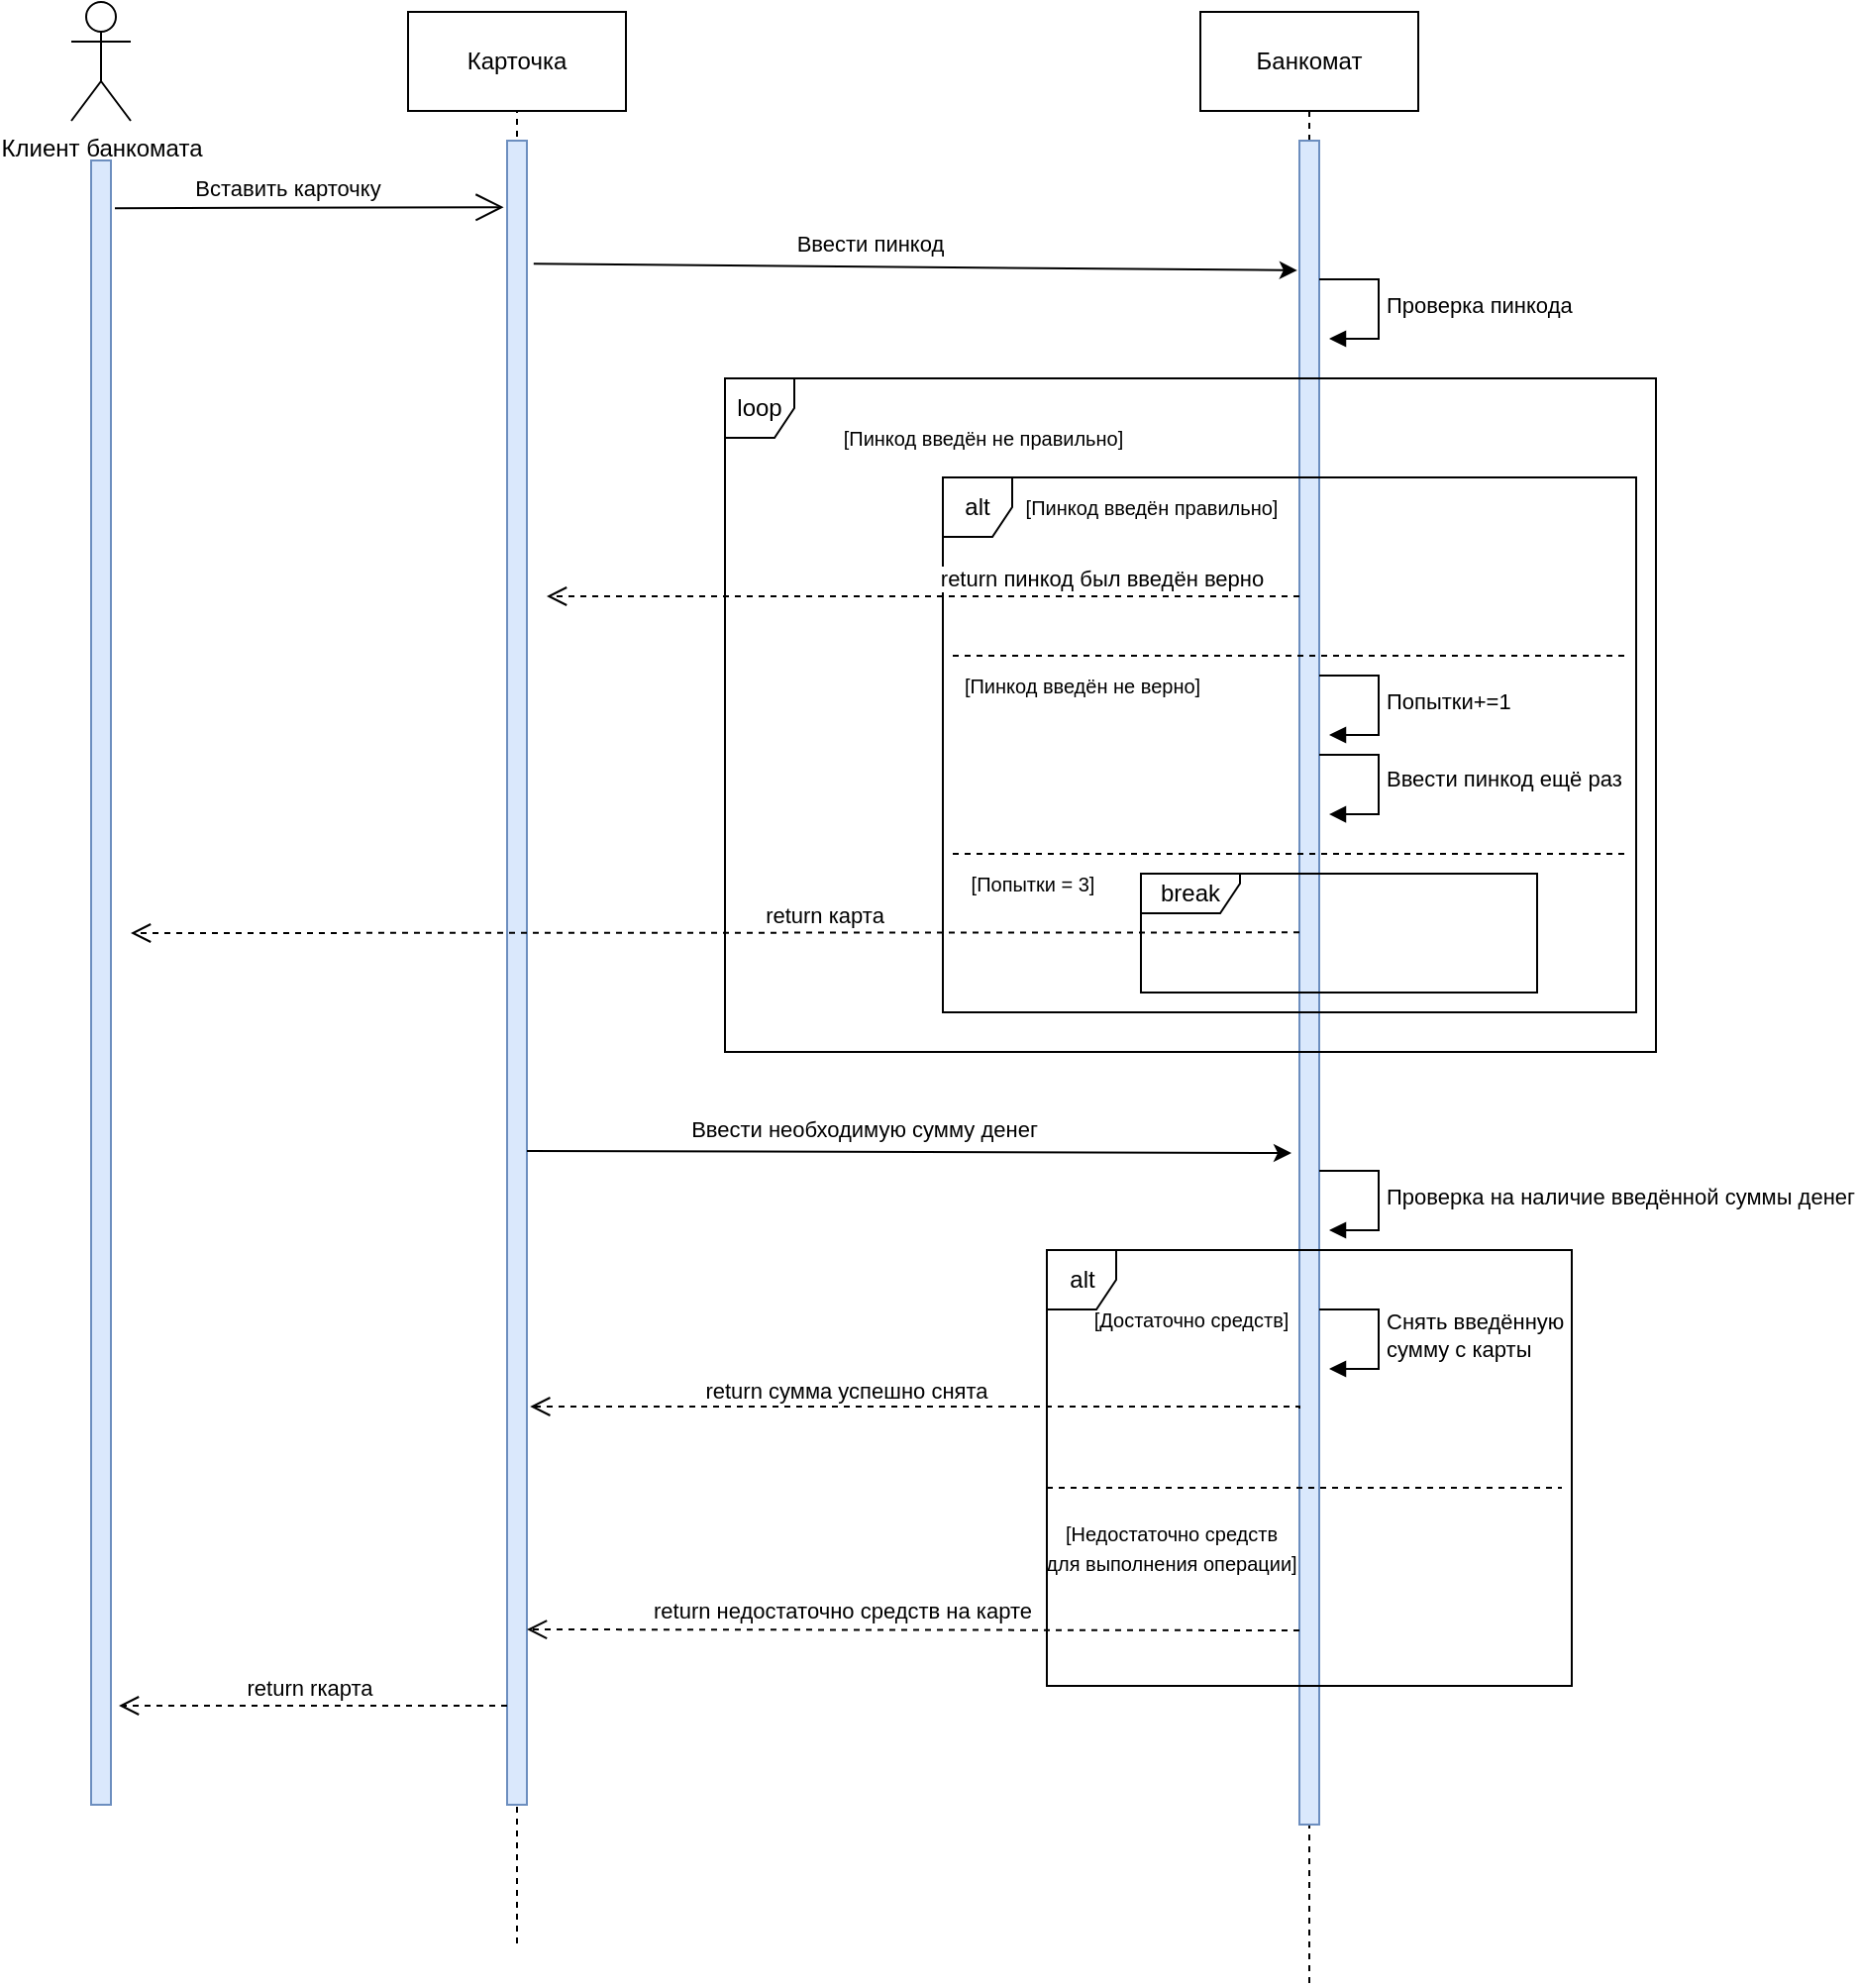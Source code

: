<mxfile version="21.1.4" type="github">
  <diagram name="Страница 1" id="px-x9AvZWVq6tvr_l3GK">
    <mxGraphModel dx="1434" dy="764" grid="1" gridSize="10" guides="1" tooltips="1" connect="1" arrows="1" fold="1" page="1" pageScale="1" pageWidth="827" pageHeight="1169" math="0" shadow="0">
      <root>
        <mxCell id="0" />
        <mxCell id="1" parent="0" />
        <mxCell id="yFKLc6s3ddHaABbsMkwG-50" value="" style="endArrow=none;dashed=1;html=1;rounded=0;entryX=0.5;entryY=1;entryDx=0;entryDy=0;" edge="1" parent="1" target="yFKLc6s3ddHaABbsMkwG-4">
          <mxGeometry width="50" height="50" relative="1" as="geometry">
            <mxPoint x="735" y="1100" as="sourcePoint" />
            <mxPoint x="800" y="180" as="targetPoint" />
          </mxGeometry>
        </mxCell>
        <mxCell id="yFKLc6s3ddHaABbsMkwG-9" value="" style="endArrow=none;dashed=1;html=1;rounded=0;entryX=0.5;entryY=1;entryDx=0;entryDy=0;" edge="1" parent="1" target="yFKLc6s3ddHaABbsMkwG-3">
          <mxGeometry width="50" height="50" relative="1" as="geometry">
            <mxPoint x="335" y="1080" as="sourcePoint" />
            <mxPoint x="334.93" y="157.5" as="targetPoint" />
          </mxGeometry>
        </mxCell>
        <mxCell id="yFKLc6s3ddHaABbsMkwG-1" value="Клиент банкомата&lt;br&gt;" style="shape=umlActor;verticalLabelPosition=bottom;verticalAlign=top;html=1;outlineConnect=0;" vertex="1" parent="1">
          <mxGeometry x="110" y="100" width="30" height="60" as="geometry" />
        </mxCell>
        <mxCell id="yFKLc6s3ddHaABbsMkwG-2" value="" style="rounded=0;whiteSpace=wrap;html=1;fillColor=#dae8fc;strokeColor=#6c8ebf;" vertex="1" parent="1">
          <mxGeometry x="120" y="180" width="10" height="830" as="geometry" />
        </mxCell>
        <mxCell id="yFKLc6s3ddHaABbsMkwG-3" value="Карточка" style="html=1;whiteSpace=wrap;" vertex="1" parent="1">
          <mxGeometry x="280" y="105" width="110" height="50" as="geometry" />
        </mxCell>
        <mxCell id="yFKLc6s3ddHaABbsMkwG-4" value="Банкомат" style="html=1;whiteSpace=wrap;" vertex="1" parent="1">
          <mxGeometry x="680" y="105" width="110" height="50" as="geometry" />
        </mxCell>
        <mxCell id="yFKLc6s3ddHaABbsMkwG-6" value="" style="rounded=0;whiteSpace=wrap;html=1;fillColor=#dae8fc;strokeColor=#6c8ebf;" vertex="1" parent="1">
          <mxGeometry x="730" y="170" width="10" height="850" as="geometry" />
        </mxCell>
        <mxCell id="yFKLc6s3ddHaABbsMkwG-13" value="" style="endArrow=open;endFill=1;endSize=12;html=1;rounded=0;exitX=1.2;exitY=0.029;exitDx=0;exitDy=0;exitPerimeter=0;entryX=-0.171;entryY=0.04;entryDx=0;entryDy=0;entryPerimeter=0;" edge="1" parent="1" source="yFKLc6s3ddHaABbsMkwG-2" target="yFKLc6s3ddHaABbsMkwG-51">
          <mxGeometry width="160" relative="1" as="geometry">
            <mxPoint x="140" y="200" as="sourcePoint" />
            <mxPoint x="330" y="200" as="targetPoint" />
          </mxGeometry>
        </mxCell>
        <mxCell id="yFKLc6s3ddHaABbsMkwG-17" value="Вставить карточку" style="edgeLabel;html=1;align=center;verticalAlign=middle;resizable=0;points=[];" vertex="1" connectable="0" parent="yFKLc6s3ddHaABbsMkwG-13">
          <mxGeometry x="-0.285" y="1" relative="1" as="geometry">
            <mxPoint x="17" y="-9" as="offset" />
          </mxGeometry>
        </mxCell>
        <mxCell id="yFKLc6s3ddHaABbsMkwG-19" value="Проверка пинкода" style="html=1;align=left;spacingLeft=2;endArrow=block;rounded=0;edgeStyle=orthogonalEdgeStyle;curved=0;rounded=0;" edge="1" parent="1">
          <mxGeometry relative="1" as="geometry">
            <mxPoint x="740" y="240" as="sourcePoint" />
            <Array as="points">
              <mxPoint x="770" y="270" />
            </Array>
            <mxPoint x="745" y="270" as="targetPoint" />
          </mxGeometry>
        </mxCell>
        <mxCell id="yFKLc6s3ddHaABbsMkwG-20" value="alt" style="shape=umlFrame;whiteSpace=wrap;html=1;pointerEvents=0;width=35;height=30;" vertex="1" parent="1">
          <mxGeometry x="550" y="340" width="350" height="270" as="geometry" />
        </mxCell>
        <mxCell id="yFKLc6s3ddHaABbsMkwG-21" value="&lt;font style=&quot;font-size: 10px;&quot;&gt;[Пинкод введён правильно]&lt;/font&gt;" style="text;html=1;align=center;verticalAlign=middle;resizable=0;points=[];autosize=1;strokeColor=none;fillColor=none;" vertex="1" parent="1">
          <mxGeometry x="580" y="340" width="150" height="30" as="geometry" />
        </mxCell>
        <mxCell id="yFKLc6s3ddHaABbsMkwG-22" value="&lt;font style=&quot;font-size: 10px;&quot;&gt;[Пинкод введён не верно]&lt;/font&gt;" style="text;html=1;align=center;verticalAlign=middle;resizable=0;points=[];autosize=1;strokeColor=none;fillColor=none;" vertex="1" parent="1">
          <mxGeometry x="550" y="430" width="140" height="30" as="geometry" />
        </mxCell>
        <mxCell id="yFKLc6s3ddHaABbsMkwG-42" value="loop" style="shape=umlFrame;whiteSpace=wrap;html=1;pointerEvents=0;width=35;height=30;" vertex="1" parent="1">
          <mxGeometry x="440" y="290" width="470" height="340" as="geometry" />
        </mxCell>
        <mxCell id="yFKLc6s3ddHaABbsMkwG-45" value="&lt;font style=&quot;font-size: 10px;&quot;&gt;[Пинкод введён не правильно]&lt;/font&gt;" style="text;html=1;align=center;verticalAlign=middle;resizable=0;points=[];autosize=1;strokeColor=none;fillColor=none;" vertex="1" parent="1">
          <mxGeometry x="490" y="305" width="160" height="30" as="geometry" />
        </mxCell>
        <mxCell id="yFKLc6s3ddHaABbsMkwG-46" value="Ввести пинкод ещё раз" style="html=1;align=left;spacingLeft=2;endArrow=block;rounded=0;edgeStyle=orthogonalEdgeStyle;curved=0;rounded=0;" edge="1" parent="1">
          <mxGeometry relative="1" as="geometry">
            <mxPoint x="740" y="480.03" as="sourcePoint" />
            <Array as="points">
              <mxPoint x="770" y="510.03" />
            </Array>
            <mxPoint x="745" y="510.03" as="targetPoint" />
            <mxPoint as="offset" />
          </mxGeometry>
        </mxCell>
        <mxCell id="yFKLc6s3ddHaABbsMkwG-47" value="Попытки+=1" style="html=1;align=left;spacingLeft=2;endArrow=block;rounded=0;edgeStyle=orthogonalEdgeStyle;curved=0;rounded=0;" edge="1" parent="1">
          <mxGeometry relative="1" as="geometry">
            <mxPoint x="740" y="440.0" as="sourcePoint" />
            <Array as="points">
              <mxPoint x="770" y="470.0" />
            </Array>
            <mxPoint x="745" y="470.0" as="targetPoint" />
          </mxGeometry>
        </mxCell>
        <mxCell id="yFKLc6s3ddHaABbsMkwG-51" value="" style="rounded=0;whiteSpace=wrap;html=1;fillColor=#dae8fc;strokeColor=#6c8ebf;" vertex="1" parent="1">
          <mxGeometry x="330" y="170" width="10" height="840" as="geometry" />
        </mxCell>
        <mxCell id="yFKLc6s3ddHaABbsMkwG-55" value="" style="endArrow=classic;html=1;rounded=0;entryX=-0.107;entryY=0.077;entryDx=0;entryDy=0;entryPerimeter=0;exitX=1.341;exitY=0.074;exitDx=0;exitDy=0;exitPerimeter=0;" edge="1" parent="1" source="yFKLc6s3ddHaABbsMkwG-51" target="yFKLc6s3ddHaABbsMkwG-6">
          <mxGeometry width="50" height="50" relative="1" as="geometry">
            <mxPoint x="520" y="120" as="sourcePoint" />
            <mxPoint x="570" y="70" as="targetPoint" />
          </mxGeometry>
        </mxCell>
        <mxCell id="yFKLc6s3ddHaABbsMkwG-56" value="Ввести пинкод" style="edgeLabel;html=1;align=center;verticalAlign=middle;resizable=0;points=[];" vertex="1" connectable="0" parent="yFKLc6s3ddHaABbsMkwG-55">
          <mxGeometry x="-0.123" relative="1" as="geometry">
            <mxPoint y="-12" as="offset" />
          </mxGeometry>
        </mxCell>
        <mxCell id="yFKLc6s3ddHaABbsMkwG-57" value="return пинкод был введён верно" style="html=1;verticalAlign=bottom;endArrow=open;dashed=1;endSize=8;edgeStyle=elbowEdgeStyle;elbow=vertical;curved=0;rounded=0;" edge="1" parent="1">
          <mxGeometry x="-0.473" relative="1" as="geometry">
            <mxPoint x="730" y="400" as="sourcePoint" />
            <mxPoint x="350" y="400" as="targetPoint" />
            <mxPoint as="offset" />
          </mxGeometry>
        </mxCell>
        <mxCell id="yFKLc6s3ddHaABbsMkwG-60" value="" style="endArrow=none;dashed=1;html=1;rounded=0;" edge="1" parent="1">
          <mxGeometry width="50" height="50" relative="1" as="geometry">
            <mxPoint x="555" y="430" as="sourcePoint" />
            <mxPoint x="895" y="430" as="targetPoint" />
          </mxGeometry>
        </mxCell>
        <mxCell id="yFKLc6s3ddHaABbsMkwG-61" value="" style="endArrow=none;dashed=1;html=1;rounded=0;" edge="1" parent="1">
          <mxGeometry width="50" height="50" relative="1" as="geometry">
            <mxPoint x="555" y="530" as="sourcePoint" />
            <mxPoint x="895" y="530" as="targetPoint" />
          </mxGeometry>
        </mxCell>
        <mxCell id="yFKLc6s3ddHaABbsMkwG-62" value="&lt;span style=&quot;font-size: 10px;&quot;&gt;[Попытки = 3]&lt;/span&gt;" style="text;html=1;align=center;verticalAlign=middle;resizable=0;points=[];autosize=1;strokeColor=none;fillColor=none;" vertex="1" parent="1">
          <mxGeometry x="550" y="530" width="90" height="30" as="geometry" />
        </mxCell>
        <mxCell id="yFKLc6s3ddHaABbsMkwG-63" value="break" style="shape=umlFrame;whiteSpace=wrap;html=1;pointerEvents=0;width=50;height=20;" vertex="1" parent="1">
          <mxGeometry x="650" y="540" width="200" height="60" as="geometry" />
        </mxCell>
        <mxCell id="yFKLc6s3ddHaABbsMkwG-64" value="return карта" style="html=1;verticalAlign=bottom;endArrow=open;dashed=1;endSize=8;edgeStyle=elbowEdgeStyle;elbow=vertical;curved=0;rounded=0;" edge="1" parent="1">
          <mxGeometry x="-0.187" relative="1" as="geometry">
            <mxPoint x="730" y="569.66" as="sourcePoint" />
            <mxPoint x="140" y="570" as="targetPoint" />
            <mxPoint as="offset" />
          </mxGeometry>
        </mxCell>
        <mxCell id="yFKLc6s3ddHaABbsMkwG-65" value="" style="endArrow=classic;html=1;rounded=0;entryX=-0.107;entryY=0.077;entryDx=0;entryDy=0;entryPerimeter=0;exitX=1.341;exitY=0.074;exitDx=0;exitDy=0;exitPerimeter=0;" edge="1" parent="1">
          <mxGeometry width="50" height="50" relative="1" as="geometry">
            <mxPoint x="340" y="680" as="sourcePoint" />
            <mxPoint x="726" y="681" as="targetPoint" />
          </mxGeometry>
        </mxCell>
        <mxCell id="yFKLc6s3ddHaABbsMkwG-66" value="Ввести необходимую сумму денег" style="edgeLabel;html=1;align=center;verticalAlign=middle;resizable=0;points=[];" vertex="1" connectable="0" parent="yFKLc6s3ddHaABbsMkwG-65">
          <mxGeometry x="-0.123" relative="1" as="geometry">
            <mxPoint y="-12" as="offset" />
          </mxGeometry>
        </mxCell>
        <mxCell id="yFKLc6s3ddHaABbsMkwG-67" value="alt" style="shape=umlFrame;whiteSpace=wrap;html=1;pointerEvents=0;width=35;height=30;" vertex="1" parent="1">
          <mxGeometry x="602.5" y="730" width="265" height="220" as="geometry" />
        </mxCell>
        <mxCell id="yFKLc6s3ddHaABbsMkwG-68" value="" style="endArrow=none;dashed=1;html=1;rounded=0;" edge="1" parent="1">
          <mxGeometry width="50" height="50" relative="1" as="geometry">
            <mxPoint x="602.5" y="850" as="sourcePoint" />
            <mxPoint x="862.5" y="850" as="targetPoint" />
          </mxGeometry>
        </mxCell>
        <mxCell id="yFKLc6s3ddHaABbsMkwG-69" value="&lt;span style=&quot;font-size: 10px;&quot;&gt;[Достаточно средств]&lt;/span&gt;" style="text;html=1;align=center;verticalAlign=middle;resizable=0;points=[];autosize=1;strokeColor=none;fillColor=none;" vertex="1" parent="1">
          <mxGeometry x="615" y="750" width="120" height="30" as="geometry" />
        </mxCell>
        <mxCell id="yFKLc6s3ddHaABbsMkwG-70" value="&lt;span style=&quot;font-size: 10px;&quot;&gt;[Недостаточно средств&lt;br&gt;для выполнения операции]&lt;/span&gt;" style="text;html=1;align=center;verticalAlign=middle;resizable=0;points=[];autosize=1;strokeColor=none;fillColor=none;" vertex="1" parent="1">
          <mxGeometry x="590" y="860" width="150" height="40" as="geometry" />
        </mxCell>
        <mxCell id="yFKLc6s3ddHaABbsMkwG-71" value="Снять введённую&lt;br&gt;сумму с карты" style="html=1;align=left;spacingLeft=2;endArrow=block;rounded=0;edgeStyle=orthogonalEdgeStyle;curved=0;rounded=0;" edge="1" parent="1">
          <mxGeometry relative="1" as="geometry">
            <mxPoint x="740" y="760" as="sourcePoint" />
            <Array as="points">
              <mxPoint x="770" y="790" />
            </Array>
            <mxPoint x="745" y="790" as="targetPoint" />
          </mxGeometry>
        </mxCell>
        <mxCell id="yFKLc6s3ddHaABbsMkwG-72" value="return сумма успешно снята" style="html=1;verticalAlign=bottom;endArrow=open;dashed=1;endSize=8;edgeStyle=elbowEdgeStyle;elbow=vertical;curved=0;rounded=0;entryX=1.162;entryY=0.76;entryDx=0;entryDy=0;entryPerimeter=0;" edge="1" parent="1" target="yFKLc6s3ddHaABbsMkwG-51">
          <mxGeometry x="0.183" y="1" relative="1" as="geometry">
            <mxPoint x="730" y="810" as="sourcePoint" />
            <mxPoint x="350" y="810" as="targetPoint" />
            <mxPoint as="offset" />
          </mxGeometry>
        </mxCell>
        <mxCell id="yFKLc6s3ddHaABbsMkwG-73" value="Проверка на наличие введённой суммы денег" style="html=1;align=left;spacingLeft=2;endArrow=block;rounded=0;edgeStyle=orthogonalEdgeStyle;curved=0;rounded=0;" edge="1" parent="1">
          <mxGeometry relative="1" as="geometry">
            <mxPoint x="740" y="690" as="sourcePoint" />
            <Array as="points">
              <mxPoint x="770" y="720" />
            </Array>
            <mxPoint x="745" y="720" as="targetPoint" />
          </mxGeometry>
        </mxCell>
        <mxCell id="yFKLc6s3ddHaABbsMkwG-74" value="return недостаточно средств на карте" style="html=1;verticalAlign=bottom;endArrow=open;dashed=1;endSize=8;edgeStyle=elbowEdgeStyle;elbow=vertical;curved=0;rounded=0;entryX=1;entryY=0.894;entryDx=0;entryDy=0;entryPerimeter=0;" edge="1" parent="1" target="yFKLc6s3ddHaABbsMkwG-51">
          <mxGeometry x="0.185" y="-1" relative="1" as="geometry">
            <mxPoint x="730" y="922" as="sourcePoint" />
            <mxPoint x="350" y="920" as="targetPoint" />
            <mxPoint as="offset" />
          </mxGeometry>
        </mxCell>
        <mxCell id="yFKLc6s3ddHaABbsMkwG-76" value="return rкарта" style="html=1;verticalAlign=bottom;endArrow=open;dashed=1;endSize=8;edgeStyle=elbowEdgeStyle;elbow=vertical;curved=0;rounded=0;entryX=1.4;entryY=0.94;entryDx=0;entryDy=0;entryPerimeter=0;" edge="1" parent="1" target="yFKLc6s3ddHaABbsMkwG-2">
          <mxGeometry x="0.021" relative="1" as="geometry">
            <mxPoint x="330" y="960" as="sourcePoint" />
            <mxPoint x="250" y="960" as="targetPoint" />
            <mxPoint as="offset" />
          </mxGeometry>
        </mxCell>
      </root>
    </mxGraphModel>
  </diagram>
</mxfile>
